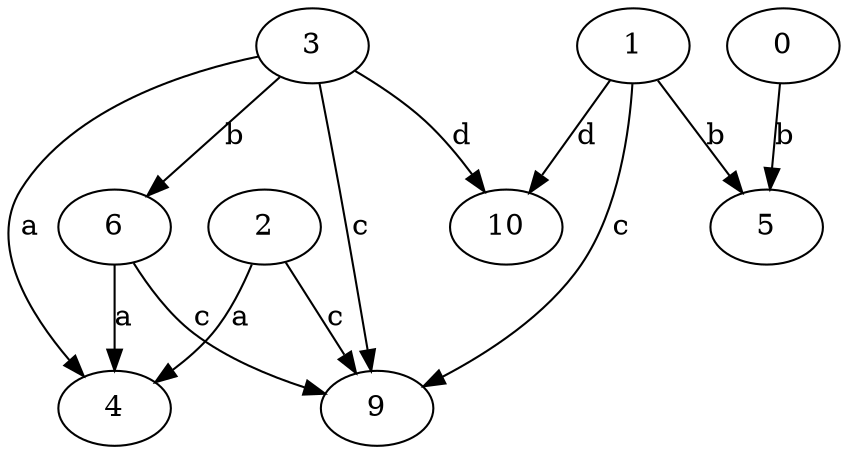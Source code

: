 strict digraph  {
3;
4;
5;
0;
1;
6;
2;
9;
10;
3 -> 4  [label=a];
3 -> 6  [label=b];
3 -> 9  [label=c];
3 -> 10  [label=d];
0 -> 5  [label=b];
1 -> 5  [label=b];
1 -> 9  [label=c];
1 -> 10  [label=d];
6 -> 4  [label=a];
6 -> 9  [label=c];
2 -> 4  [label=a];
2 -> 9  [label=c];
}
